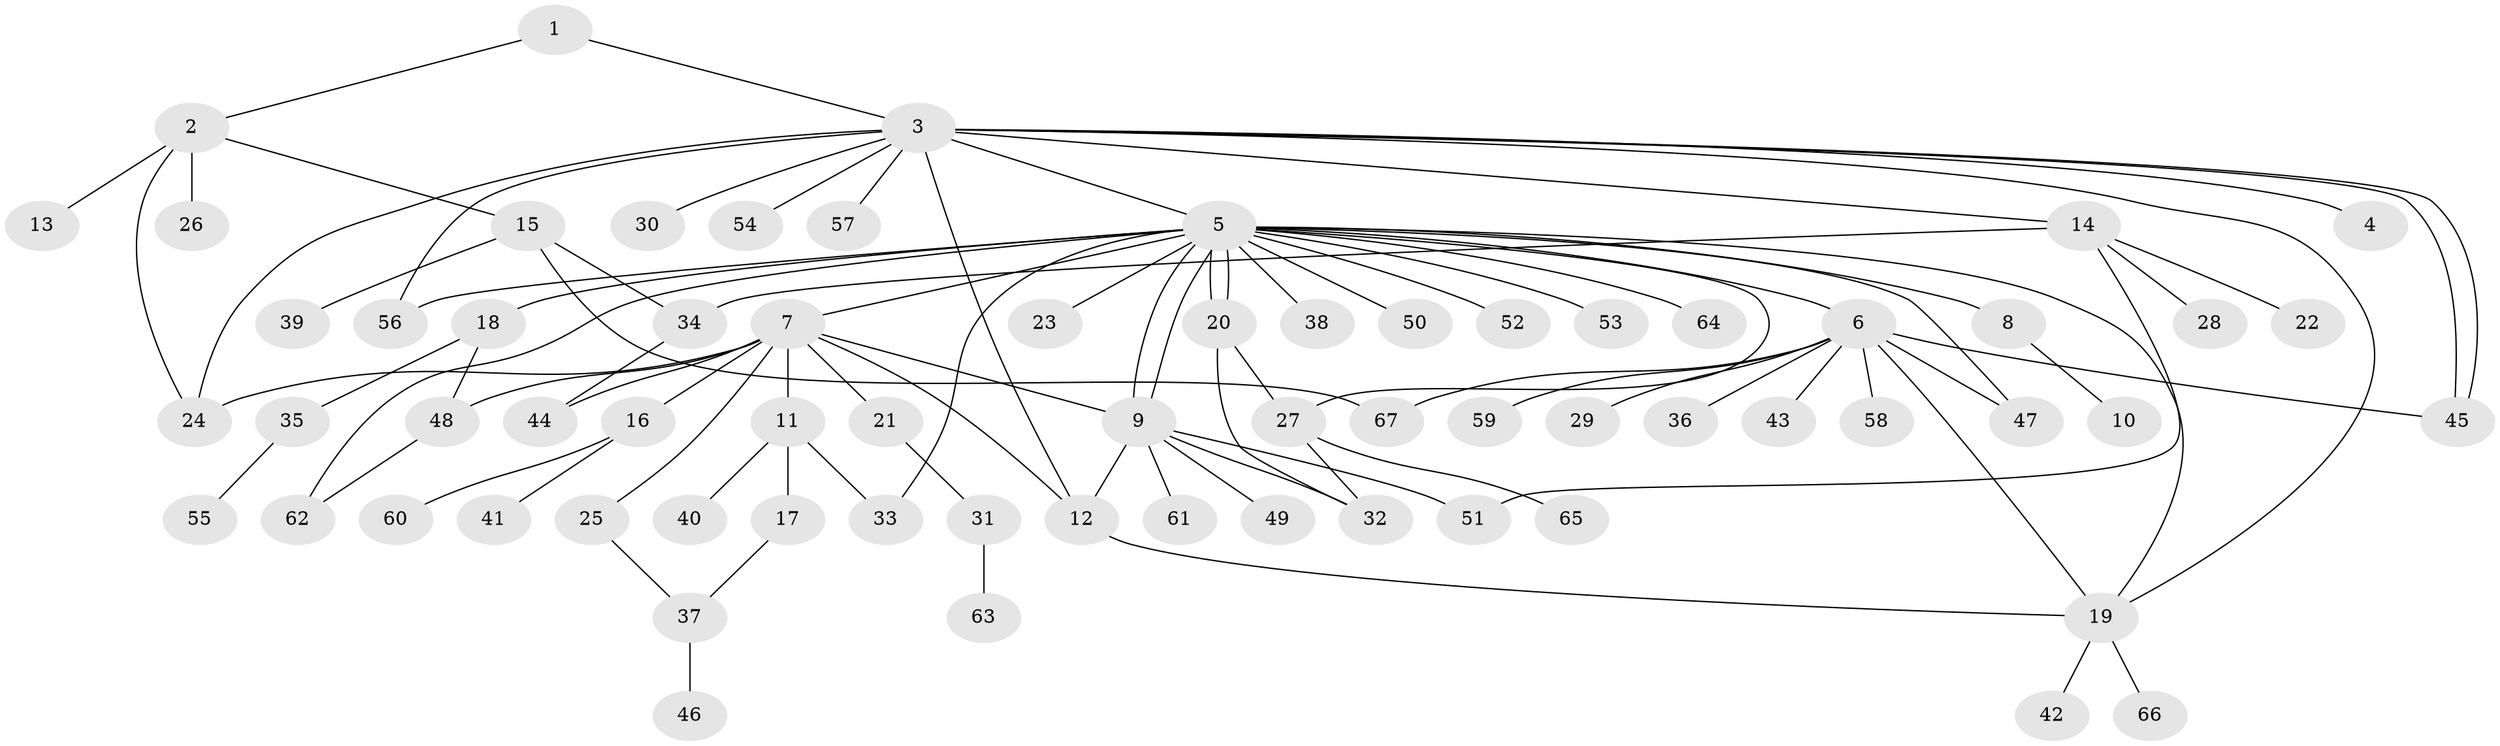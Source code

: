 // Generated by graph-tools (version 1.1) at 2025/14/03/09/25 04:14:23]
// undirected, 67 vertices, 91 edges
graph export_dot {
graph [start="1"]
  node [color=gray90,style=filled];
  1;
  2;
  3;
  4;
  5;
  6;
  7;
  8;
  9;
  10;
  11;
  12;
  13;
  14;
  15;
  16;
  17;
  18;
  19;
  20;
  21;
  22;
  23;
  24;
  25;
  26;
  27;
  28;
  29;
  30;
  31;
  32;
  33;
  34;
  35;
  36;
  37;
  38;
  39;
  40;
  41;
  42;
  43;
  44;
  45;
  46;
  47;
  48;
  49;
  50;
  51;
  52;
  53;
  54;
  55;
  56;
  57;
  58;
  59;
  60;
  61;
  62;
  63;
  64;
  65;
  66;
  67;
  1 -- 2;
  1 -- 3;
  2 -- 13;
  2 -- 15;
  2 -- 24;
  2 -- 26;
  3 -- 4;
  3 -- 5;
  3 -- 12;
  3 -- 14;
  3 -- 19;
  3 -- 24;
  3 -- 30;
  3 -- 45;
  3 -- 45;
  3 -- 54;
  3 -- 56;
  3 -- 57;
  5 -- 6;
  5 -- 7;
  5 -- 8;
  5 -- 9;
  5 -- 9;
  5 -- 18;
  5 -- 19;
  5 -- 20;
  5 -- 20;
  5 -- 23;
  5 -- 27;
  5 -- 33;
  5 -- 38;
  5 -- 47;
  5 -- 50;
  5 -- 52;
  5 -- 53;
  5 -- 56;
  5 -- 62;
  5 -- 64;
  6 -- 19;
  6 -- 29;
  6 -- 36;
  6 -- 43;
  6 -- 45;
  6 -- 47;
  6 -- 58;
  6 -- 59;
  6 -- 67;
  7 -- 9;
  7 -- 11;
  7 -- 12;
  7 -- 16;
  7 -- 21;
  7 -- 24;
  7 -- 25;
  7 -- 44;
  7 -- 48;
  8 -- 10;
  9 -- 12;
  9 -- 32;
  9 -- 49;
  9 -- 51;
  9 -- 61;
  11 -- 17;
  11 -- 33;
  11 -- 40;
  12 -- 19;
  14 -- 22;
  14 -- 28;
  14 -- 34;
  14 -- 51;
  15 -- 34;
  15 -- 39;
  15 -- 67;
  16 -- 41;
  16 -- 60;
  17 -- 37;
  18 -- 35;
  18 -- 48;
  19 -- 42;
  19 -- 66;
  20 -- 27;
  20 -- 32;
  21 -- 31;
  25 -- 37;
  27 -- 32;
  27 -- 65;
  31 -- 63;
  34 -- 44;
  35 -- 55;
  37 -- 46;
  48 -- 62;
}

